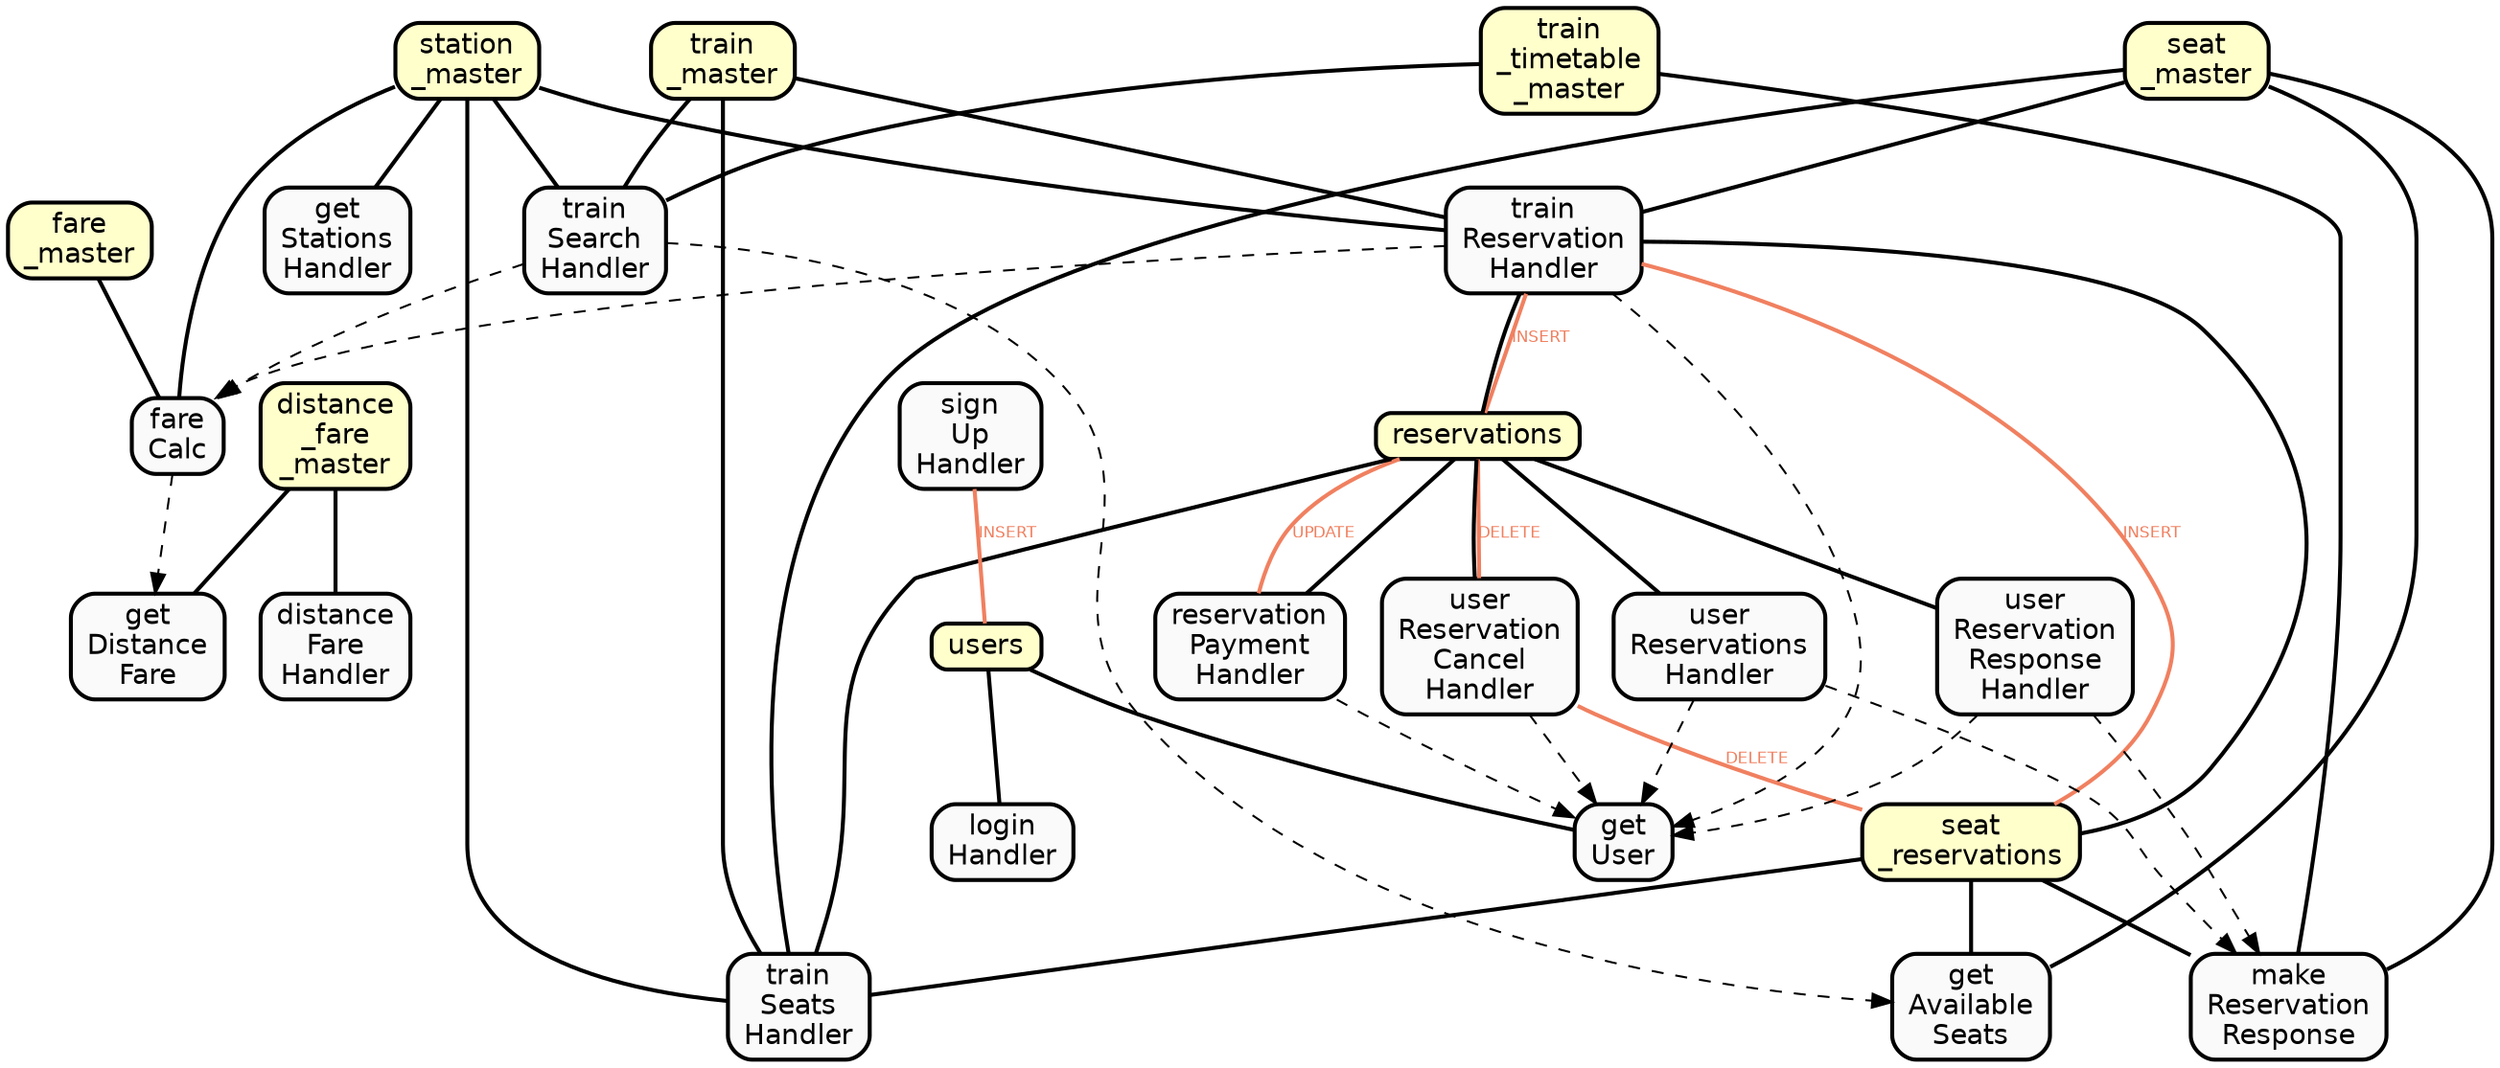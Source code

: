
    digraph  {
      layout = "dot";
      // overlap = false;
      // splines = true;
      node[
        // landscape = true,
        width = 0.2,
        height = 0.2,
        fontname = "Helvetica",
        style = "filled",
        fillcolor = "#fafafa",
        shape = box,
        style = "filled, bold, rounded"
      ];
      edge[
        len = 0.1,
        fontsize = "8",
        fontname = "Helvetica",
        style = "dashed",
    ];
      a2 -> a4; 
a2[label="fare
Calc"];
a4[label="get
Distance
Fare"];
a9 -> a6; 
a9[label="reservation
Payment
Handler"];
a6[label="get
User"];
a11 -> a2; 
a11[label="train
Reservation
Handler"];
a2[label="fare
Calc"];
a11 -> a6; 
a11[label="train
Reservation
Handler"];
a6[label="get
User"];
a12 -> a2; 
a12[label="train
Search
Handler"];
a2[label="fare
Calc"];
a12 -> a3; 
a12[label="train
Search
Handler"];
a3[label="get
Available
Seats"];
a14 -> a6; 
a14[label="user
Reservation
Cancel
Handler"];
a6[label="get
User"];
a15 -> a6; 
a15[label="user
Reservation
Response
Handler"];
a6[label="get
User"];
a15 -> a8; 
a15[label="user
Reservation
Response
Handler"];
a8[label="make
Reservation
Response"];
a16 -> a6; 
a16[label="user
Reservations
Handler"];
a6[label="get
User"];
a16 -> a8; 
a16[label="user
Reservations
Handler"];
a8[label="make
Reservation
Response"];

      distance_fare_master -> a1[style="bold"][dir="none"];
distance_fare_master[label="distance
_fare
_master",shape=box, style="filled, bold, rounded", fillcolor="#ffffcc"];
a1[label="distance
Fare
Handler"];
station_master -> a2[style="bold"][dir="none"];
station_master[label="station
_master",shape=box, style="filled, bold, rounded", fillcolor="#ffffcc"];
fare_master -> a2[style="bold"][dir="none"];
fare_master[label="fare
_master",shape=box, style="filled, bold, rounded", fillcolor="#ffffcc"];
a2[label="fare
Calc"];
seat_master -> a3[style="bold"][dir="none"];
seat_master[label="seat
_master",shape=box, style="filled, bold, rounded", fillcolor="#ffffcc"];
seat_reservations -> a3[style="bold"][dir="none"];
seat_reservations[label="seat
_reservations",shape=box, style="filled, bold, rounded", fillcolor="#ffffcc"];
a3[label="get
Available
Seats"];
distance_fare_master -> a4[style="bold"][dir="none"];
distance_fare_master[label="distance
_fare
_master",shape=box, style="filled, bold, rounded", fillcolor="#ffffcc"];
a4[label="get
Distance
Fare"];
station_master -> a5[style="bold"][dir="none"];
station_master[label="station
_master",shape=box, style="filled, bold, rounded", fillcolor="#ffffcc"];
a5[label="get
Stations
Handler"];
users -> a6[style="bold"][dir="none"];
users[label="users",shape=box, style="filled, bold, rounded", fillcolor="#ffffcc"];
a6[label="get
User"];
users -> a7[style="bold"][dir="none"];
users[label="users",shape=box, style="filled, bold, rounded", fillcolor="#ffffcc"];
a7[label="login
Handler"];
train_timetable_master -> a8[style="bold"][dir="none"];
train_timetable_master[label="train
_timetable
_master",shape=box, style="filled, bold, rounded", fillcolor="#ffffcc"];
seat_reservations -> a8[style="bold"][dir="none"];
seat_reservations[label="seat
_reservations",shape=box, style="filled, bold, rounded", fillcolor="#ffffcc"];
seat_master -> a8[style="bold"][dir="none"];
seat_master[label="seat
_master",shape=box, style="filled, bold, rounded", fillcolor="#ffffcc"];
a8[label="make
Reservation
Response"];
reservations -> a9[style="bold"][dir="none"];
reservations[label="reservations",shape=box, style="filled, bold, rounded", fillcolor="#ffffcc"];
a9 -> reservations[style="bold",dir="none",label="UPDATE",color="#f08060",fontcolor="#f08060"];
reservations[label="reservations",shape=box, style="filled, bold, rounded", fillcolor="#ffffcc"];
a9[label="reservation
Payment
Handler"];
a10 -> users[style="bold",dir="none",label="INSERT",color="#f08060",fontcolor="#f08060"];
users[label="users",shape=box, style="filled, bold, rounded", fillcolor="#ffffcc"];
a10[label="sign
Up
Handler"];
train_master -> a11[style="bold"][dir="none"];
train_master[label="train
_master",shape=box, style="filled, bold, rounded", fillcolor="#ffffcc"];
station_master -> a11[style="bold"][dir="none"];
station_master[label="station
_master",shape=box, style="filled, bold, rounded", fillcolor="#ffffcc"];
seat_master -> a11[style="bold"][dir="none"];
seat_master[label="seat
_master",shape=box, style="filled, bold, rounded", fillcolor="#ffffcc"];
seat_reservations -> a11[style="bold"][dir="none"];
seat_reservations[label="seat
_reservations",shape=box, style="filled, bold, rounded", fillcolor="#ffffcc"];
reservations -> a11[style="bold"][dir="none"];
reservations[label="reservations",shape=box, style="filled, bold, rounded", fillcolor="#ffffcc"];
a11 -> reservations[style="bold",dir="none",label="INSERT",color="#f08060",fontcolor="#f08060"];
reservations[label="reservations",shape=box, style="filled, bold, rounded", fillcolor="#ffffcc"];
a11 -> seat_reservations[style="bold",dir="none",label="INSERT",color="#f08060",fontcolor="#f08060"];
seat_reservations[label="seat
_reservations",shape=box, style="filled, bold, rounded", fillcolor="#ffffcc"];
a11[label="train
Reservation
Handler"];
station_master -> a12[style="bold"][dir="none"];
station_master[label="station
_master",shape=box, style="filled, bold, rounded", fillcolor="#ffffcc"];
train_master -> a12[style="bold"][dir="none"];
train_master[label="train
_master",shape=box, style="filled, bold, rounded", fillcolor="#ffffcc"];
train_timetable_master -> a12[style="bold"][dir="none"];
train_timetable_master[label="train
_timetable
_master",shape=box, style="filled, bold, rounded", fillcolor="#ffffcc"];
a12[label="train
Search
Handler"];
train_master -> a13[style="bold"][dir="none"];
train_master[label="train
_master",shape=box, style="filled, bold, rounded", fillcolor="#ffffcc"];
station_master -> a13[style="bold"][dir="none"];
station_master[label="station
_master",shape=box, style="filled, bold, rounded", fillcolor="#ffffcc"];
seat_master -> a13[style="bold"][dir="none"];
seat_master[label="seat
_master",shape=box, style="filled, bold, rounded", fillcolor="#ffffcc"];
seat_reservations -> a13[style="bold"][dir="none"];
seat_reservations[label="seat
_reservations",shape=box, style="filled, bold, rounded", fillcolor="#ffffcc"];
reservations -> a13[style="bold"][dir="none"];
reservations[label="reservations",shape=box, style="filled, bold, rounded", fillcolor="#ffffcc"];
a13[label="train
Seats
Handler"];
reservations -> a14[style="bold"][dir="none"];
reservations[label="reservations",shape=box, style="filled, bold, rounded", fillcolor="#ffffcc"];
a14 -> reservations[style="bold",dir="none",label="DELETE",color="#f08060",fontcolor="#f08060"];
reservations[label="reservations",shape=box, style="filled, bold, rounded", fillcolor="#ffffcc"];
a14 -> seat_reservations[style="bold",dir="none",label="DELETE",color="#f08060",fontcolor="#f08060"];
seat_reservations[label="seat
_reservations",shape=box, style="filled, bold, rounded", fillcolor="#ffffcc"];
a14[label="user
Reservation
Cancel
Handler"];
reservations -> a15[style="bold"][dir="none"];
reservations[label="reservations",shape=box, style="filled, bold, rounded", fillcolor="#ffffcc"];
a15[label="user
Reservation
Response
Handler"];
reservations -> a16[style="bold"][dir="none"];
reservations[label="reservations",shape=box, style="filled, bold, rounded", fillcolor="#ffffcc"];
a16[label="user
Reservations
Handler"];

    }